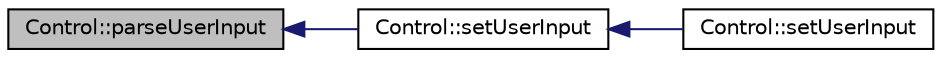 digraph "Control::parseUserInput"
{
  edge [fontname="Helvetica",fontsize="10",labelfontname="Helvetica",labelfontsize="10"];
  node [fontname="Helvetica",fontsize="10",shape=record];
  rankdir="LR";
  Node1 [label="Control::parseUserInput",height=0.2,width=0.4,color="black", fillcolor="grey75", style="filled", fontcolor="black"];
  Node1 -> Node2 [dir="back",color="midnightblue",fontsize="10",style="solid",fontname="Helvetica"];
  Node2 [label="Control::setUserInput",height=0.2,width=0.4,color="black", fillcolor="white", style="filled",URL="$class_control.html#aa261d9a11e717cbcbab2d532ae35da3a"];
  Node2 -> Node3 [dir="back",color="midnightblue",fontsize="10",style="solid",fontname="Helvetica"];
  Node3 [label="Control::setUserInput",height=0.2,width=0.4,color="black", fillcolor="white", style="filled",URL="$class_control.html#a55852538e7347ad5f4b5dfe3c6b12f3a"];
}
